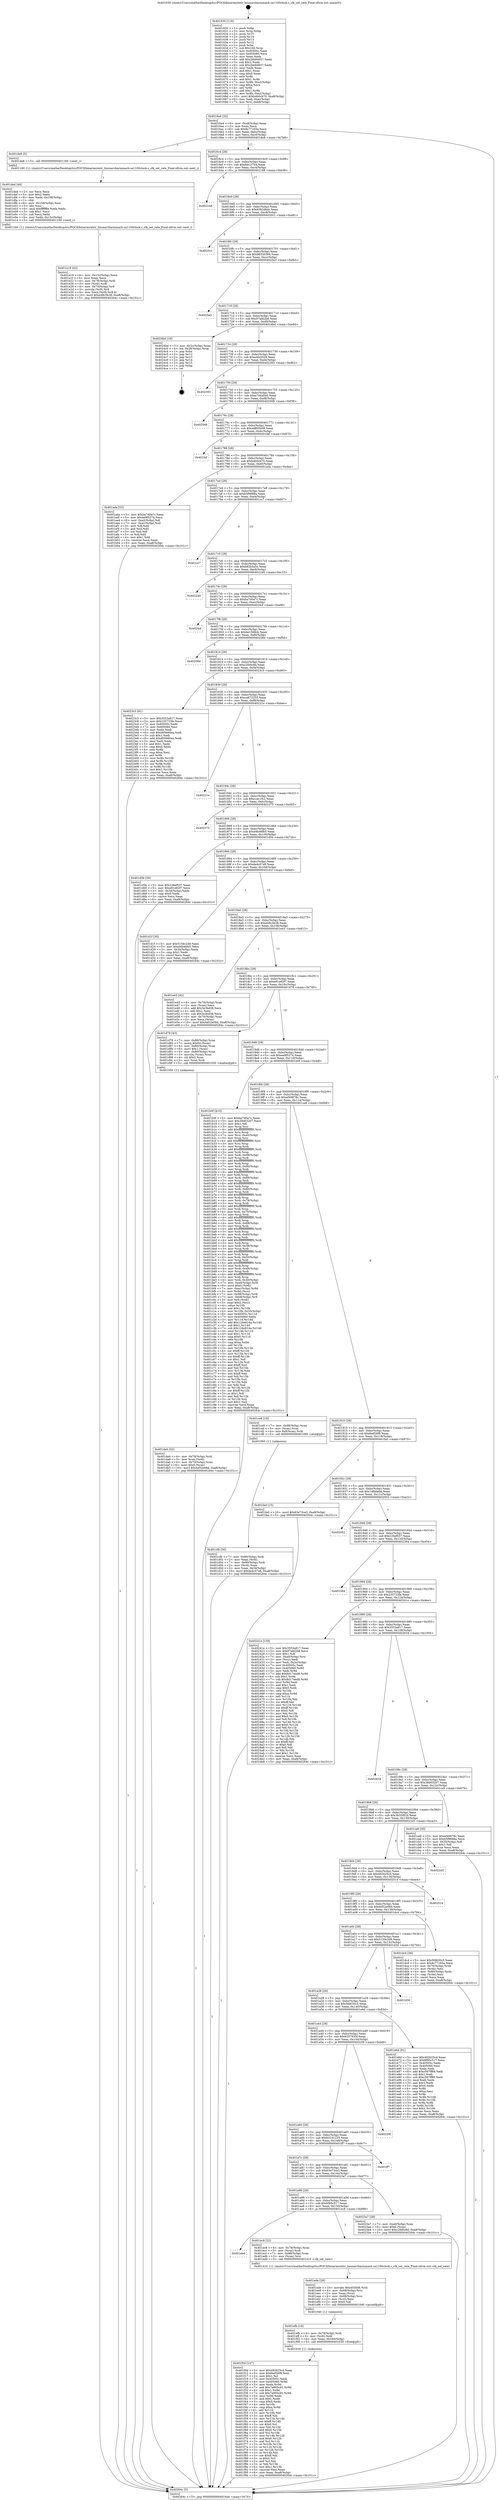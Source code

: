 digraph "0x401630" {
  label = "0x401630 (/mnt/c/Users/mathe/Desktop/tcc/POCII/binaries/extr_linuxarcharmmach-sa1100clock.c_clk_set_rate_Final-ollvm.out::main(0))"
  labelloc = "t"
  node[shape=record]

  Entry [label="",width=0.3,height=0.3,shape=circle,fillcolor=black,style=filled]
  "0x4016a4" [label="{
     0x4016a4 [32]\l
     | [instrs]\l
     &nbsp;&nbsp;0x4016a4 \<+6\>: mov -0xa8(%rbp),%eax\l
     &nbsp;&nbsp;0x4016aa \<+2\>: mov %eax,%ecx\l
     &nbsp;&nbsp;0x4016ac \<+6\>: sub $0x8c77165a,%ecx\l
     &nbsp;&nbsp;0x4016b2 \<+6\>: mov %eax,-0xbc(%rbp)\l
     &nbsp;&nbsp;0x4016b8 \<+6\>: mov %ecx,-0xc0(%rbp)\l
     &nbsp;&nbsp;0x4016be \<+6\>: je 0000000000401de8 \<main+0x7b8\>\l
  }"]
  "0x401de8" [label="{
     0x401de8 [5]\l
     | [instrs]\l
     &nbsp;&nbsp;0x401de8 \<+5\>: call 0000000000401160 \<next_i\>\l
     | [calls]\l
     &nbsp;&nbsp;0x401160 \{1\} (/mnt/c/Users/mathe/Desktop/tcc/POCII/binaries/extr_linuxarcharmmach-sa1100clock.c_clk_set_rate_Final-ollvm.out::next_i)\l
  }"]
  "0x4016c4" [label="{
     0x4016c4 [28]\l
     | [instrs]\l
     &nbsp;&nbsp;0x4016c4 \<+5\>: jmp 00000000004016c9 \<main+0x99\>\l
     &nbsp;&nbsp;0x4016c9 \<+6\>: mov -0xbc(%rbp),%eax\l
     &nbsp;&nbsp;0x4016cf \<+5\>: sub $0x8dc1f7b4,%eax\l
     &nbsp;&nbsp;0x4016d4 \<+6\>: mov %eax,-0xc4(%rbp)\l
     &nbsp;&nbsp;0x4016da \<+6\>: je 0000000000402168 \<main+0xb38\>\l
  }"]
  Exit [label="",width=0.3,height=0.3,shape=circle,fillcolor=black,style=filled,peripheries=2]
  "0x402168" [label="{
     0x402168\l
  }", style=dashed]
  "0x4016e0" [label="{
     0x4016e0 [28]\l
     | [instrs]\l
     &nbsp;&nbsp;0x4016e0 \<+5\>: jmp 00000000004016e5 \<main+0xb5\>\l
     &nbsp;&nbsp;0x4016e5 \<+6\>: mov -0xbc(%rbp),%eax\l
     &nbsp;&nbsp;0x4016eb \<+5\>: sub $0x9392dbdc,%eax\l
     &nbsp;&nbsp;0x4016f0 \<+6\>: mov %eax,-0xc8(%rbp)\l
     &nbsp;&nbsp;0x4016f6 \<+6\>: je 00000000004020c1 \<main+0xa91\>\l
  }"]
  "0x401f0d" [label="{
     0x401f0d [147]\l
     | [instrs]\l
     &nbsp;&nbsp;0x401f0d \<+5\>: mov $0x492625cd,%eax\l
     &nbsp;&nbsp;0x401f12 \<+5\>: mov $0xfeef26f9,%esi\l
     &nbsp;&nbsp;0x401f17 \<+2\>: mov $0x1,%cl\l
     &nbsp;&nbsp;0x401f19 \<+7\>: mov 0x40505c,%edx\l
     &nbsp;&nbsp;0x401f20 \<+8\>: mov 0x405060,%r8d\l
     &nbsp;&nbsp;0x401f28 \<+3\>: mov %edx,%r9d\l
     &nbsp;&nbsp;0x401f2b \<+7\>: add $0x7a905c91,%r9d\l
     &nbsp;&nbsp;0x401f32 \<+4\>: sub $0x1,%r9d\l
     &nbsp;&nbsp;0x401f36 \<+7\>: sub $0x7a905c91,%r9d\l
     &nbsp;&nbsp;0x401f3d \<+4\>: imul %r9d,%edx\l
     &nbsp;&nbsp;0x401f41 \<+3\>: and $0x1,%edx\l
     &nbsp;&nbsp;0x401f44 \<+3\>: cmp $0x0,%edx\l
     &nbsp;&nbsp;0x401f47 \<+4\>: sete %r10b\l
     &nbsp;&nbsp;0x401f4b \<+4\>: cmp $0xa,%r8d\l
     &nbsp;&nbsp;0x401f4f \<+4\>: setl %r11b\l
     &nbsp;&nbsp;0x401f53 \<+3\>: mov %r10b,%bl\l
     &nbsp;&nbsp;0x401f56 \<+3\>: xor $0xff,%bl\l
     &nbsp;&nbsp;0x401f59 \<+3\>: mov %r11b,%r14b\l
     &nbsp;&nbsp;0x401f5c \<+4\>: xor $0xff,%r14b\l
     &nbsp;&nbsp;0x401f60 \<+3\>: xor $0x0,%cl\l
     &nbsp;&nbsp;0x401f63 \<+3\>: mov %bl,%r15b\l
     &nbsp;&nbsp;0x401f66 \<+4\>: and $0x0,%r15b\l
     &nbsp;&nbsp;0x401f6a \<+3\>: and %cl,%r10b\l
     &nbsp;&nbsp;0x401f6d \<+3\>: mov %r14b,%r12b\l
     &nbsp;&nbsp;0x401f70 \<+4\>: and $0x0,%r12b\l
     &nbsp;&nbsp;0x401f74 \<+3\>: and %cl,%r11b\l
     &nbsp;&nbsp;0x401f77 \<+3\>: or %r10b,%r15b\l
     &nbsp;&nbsp;0x401f7a \<+3\>: or %r11b,%r12b\l
     &nbsp;&nbsp;0x401f7d \<+3\>: xor %r12b,%r15b\l
     &nbsp;&nbsp;0x401f80 \<+3\>: or %r14b,%bl\l
     &nbsp;&nbsp;0x401f83 \<+3\>: xor $0xff,%bl\l
     &nbsp;&nbsp;0x401f86 \<+3\>: or $0x0,%cl\l
     &nbsp;&nbsp;0x401f89 \<+2\>: and %cl,%bl\l
     &nbsp;&nbsp;0x401f8b \<+3\>: or %bl,%r15b\l
     &nbsp;&nbsp;0x401f8e \<+4\>: test $0x1,%r15b\l
     &nbsp;&nbsp;0x401f92 \<+3\>: cmovne %esi,%eax\l
     &nbsp;&nbsp;0x401f95 \<+6\>: mov %eax,-0xa8(%rbp)\l
     &nbsp;&nbsp;0x401f9b \<+5\>: jmp 000000000040264c \<main+0x101c\>\l
  }"]
  "0x4020c1" [label="{
     0x4020c1\l
  }", style=dashed]
  "0x4016fc" [label="{
     0x4016fc [28]\l
     | [instrs]\l
     &nbsp;&nbsp;0x4016fc \<+5\>: jmp 0000000000401701 \<main+0xd1\>\l
     &nbsp;&nbsp;0x401701 \<+6\>: mov -0xbc(%rbp),%eax\l
     &nbsp;&nbsp;0x401707 \<+5\>: sub $0x96330394,%eax\l
     &nbsp;&nbsp;0x40170c \<+6\>: mov %eax,-0xcc(%rbp)\l
     &nbsp;&nbsp;0x401712 \<+6\>: je 00000000004025e3 \<main+0xfb3\>\l
  }"]
  "0x401efb" [label="{
     0x401efb [18]\l
     | [instrs]\l
     &nbsp;&nbsp;0x401efb \<+4\>: mov -0x78(%rbp),%rdi\l
     &nbsp;&nbsp;0x401eff \<+3\>: mov (%rdi),%rdi\l
     &nbsp;&nbsp;0x401f02 \<+6\>: mov %eax,-0x160(%rbp)\l
     &nbsp;&nbsp;0x401f08 \<+5\>: call 0000000000401030 \<free@plt\>\l
     | [calls]\l
     &nbsp;&nbsp;0x401030 \{1\} (unknown)\l
  }"]
  "0x4025e3" [label="{
     0x4025e3\l
  }", style=dashed]
  "0x401718" [label="{
     0x401718 [28]\l
     | [instrs]\l
     &nbsp;&nbsp;0x401718 \<+5\>: jmp 000000000040171d \<main+0xed\>\l
     &nbsp;&nbsp;0x40171d \<+6\>: mov -0xbc(%rbp),%eax\l
     &nbsp;&nbsp;0x401723 \<+5\>: sub $0x97afd2b8,%eax\l
     &nbsp;&nbsp;0x401728 \<+6\>: mov %eax,-0xd0(%rbp)\l
     &nbsp;&nbsp;0x40172e \<+6\>: je 00000000004024bd \<main+0xe8d\>\l
  }"]
  "0x401ede" [label="{
     0x401ede [29]\l
     | [instrs]\l
     &nbsp;&nbsp;0x401ede \<+10\>: movabs $0x4030d6,%rdi\l
     &nbsp;&nbsp;0x401ee8 \<+4\>: mov -0x68(%rbp),%rsi\l
     &nbsp;&nbsp;0x401eec \<+2\>: mov %eax,(%rsi)\l
     &nbsp;&nbsp;0x401eee \<+4\>: mov -0x68(%rbp),%rsi\l
     &nbsp;&nbsp;0x401ef2 \<+2\>: mov (%rsi),%esi\l
     &nbsp;&nbsp;0x401ef4 \<+2\>: mov $0x0,%al\l
     &nbsp;&nbsp;0x401ef6 \<+5\>: call 0000000000401040 \<printf@plt\>\l
     | [calls]\l
     &nbsp;&nbsp;0x401040 \{1\} (unknown)\l
  }"]
  "0x4024bd" [label="{
     0x4024bd [18]\l
     | [instrs]\l
     &nbsp;&nbsp;0x4024bd \<+3\>: mov -0x2c(%rbp),%eax\l
     &nbsp;&nbsp;0x4024c0 \<+4\>: lea -0x28(%rbp),%rsp\l
     &nbsp;&nbsp;0x4024c4 \<+1\>: pop %rbx\l
     &nbsp;&nbsp;0x4024c5 \<+2\>: pop %r12\l
     &nbsp;&nbsp;0x4024c7 \<+2\>: pop %r13\l
     &nbsp;&nbsp;0x4024c9 \<+2\>: pop %r14\l
     &nbsp;&nbsp;0x4024cb \<+2\>: pop %r15\l
     &nbsp;&nbsp;0x4024cd \<+1\>: pop %rbp\l
     &nbsp;&nbsp;0x4024ce \<+1\>: ret\l
  }"]
  "0x401734" [label="{
     0x401734 [28]\l
     | [instrs]\l
     &nbsp;&nbsp;0x401734 \<+5\>: jmp 0000000000401739 \<main+0x109\>\l
     &nbsp;&nbsp;0x401739 \<+6\>: mov -0xbc(%rbp),%eax\l
     &nbsp;&nbsp;0x40173f \<+5\>: sub $0xa4fa2029,%eax\l
     &nbsp;&nbsp;0x401744 \<+6\>: mov %eax,-0xd4(%rbp)\l
     &nbsp;&nbsp;0x40174a \<+6\>: je 0000000000402393 \<main+0xd63\>\l
  }"]
  "0x401ab4" [label="{
     0x401ab4\l
  }", style=dashed]
  "0x402393" [label="{
     0x402393\l
  }", style=dashed]
  "0x401750" [label="{
     0x401750 [28]\l
     | [instrs]\l
     &nbsp;&nbsp;0x401750 \<+5\>: jmp 0000000000401755 \<main+0x125\>\l
     &nbsp;&nbsp;0x401755 \<+6\>: mov -0xbc(%rbp),%eax\l
     &nbsp;&nbsp;0x40175b \<+5\>: sub $0xa7d4a540,%eax\l
     &nbsp;&nbsp;0x401760 \<+6\>: mov %eax,-0xd8(%rbp)\l
     &nbsp;&nbsp;0x401766 \<+6\>: je 0000000000402568 \<main+0xf38\>\l
  }"]
  "0x401ec8" [label="{
     0x401ec8 [22]\l
     | [instrs]\l
     &nbsp;&nbsp;0x401ec8 \<+4\>: mov -0x78(%rbp),%rax\l
     &nbsp;&nbsp;0x401ecc \<+3\>: mov (%rax),%rdi\l
     &nbsp;&nbsp;0x401ecf \<+7\>: mov -0x88(%rbp),%rax\l
     &nbsp;&nbsp;0x401ed6 \<+3\>: mov (%rax),%rsi\l
     &nbsp;&nbsp;0x401ed9 \<+5\>: call 0000000000401410 \<clk_set_rate\>\l
     | [calls]\l
     &nbsp;&nbsp;0x401410 \{1\} (/mnt/c/Users/mathe/Desktop/tcc/POCII/binaries/extr_linuxarcharmmach-sa1100clock.c_clk_set_rate_Final-ollvm.out::clk_set_rate)\l
  }"]
  "0x402568" [label="{
     0x402568\l
  }", style=dashed]
  "0x40176c" [label="{
     0x40176c [28]\l
     | [instrs]\l
     &nbsp;&nbsp;0x40176c \<+5\>: jmp 0000000000401771 \<main+0x141\>\l
     &nbsp;&nbsp;0x401771 \<+6\>: mov -0xbc(%rbp),%eax\l
     &nbsp;&nbsp;0x401777 \<+5\>: sub $0xad805b08,%eax\l
     &nbsp;&nbsp;0x40177c \<+6\>: mov %eax,-0xdc(%rbp)\l
     &nbsp;&nbsp;0x401782 \<+6\>: je 0000000000401faf \<main+0x97f\>\l
  }"]
  "0x401a98" [label="{
     0x401a98 [28]\l
     | [instrs]\l
     &nbsp;&nbsp;0x401a98 \<+5\>: jmp 0000000000401a9d \<main+0x46d\>\l
     &nbsp;&nbsp;0x401a9d \<+6\>: mov -0xbc(%rbp),%eax\l
     &nbsp;&nbsp;0x401aa3 \<+5\>: sub $0x6f95c517,%eax\l
     &nbsp;&nbsp;0x401aa8 \<+6\>: mov %eax,-0x150(%rbp)\l
     &nbsp;&nbsp;0x401aae \<+6\>: je 0000000000401ec8 \<main+0x898\>\l
  }"]
  "0x401faf" [label="{
     0x401faf\l
  }", style=dashed]
  "0x401788" [label="{
     0x401788 [28]\l
     | [instrs]\l
     &nbsp;&nbsp;0x401788 \<+5\>: jmp 000000000040178d \<main+0x15d\>\l
     &nbsp;&nbsp;0x40178d \<+6\>: mov -0xbc(%rbp),%eax\l
     &nbsp;&nbsp;0x401793 \<+5\>: sub $0xb4b0cb70,%eax\l
     &nbsp;&nbsp;0x401798 \<+6\>: mov %eax,-0xe0(%rbp)\l
     &nbsp;&nbsp;0x40179e \<+6\>: je 0000000000401ada \<main+0x4aa\>\l
  }"]
  "0x4023a7" [label="{
     0x4023a7 [28]\l
     | [instrs]\l
     &nbsp;&nbsp;0x4023a7 \<+7\>: mov -0xa0(%rbp),%rax\l
     &nbsp;&nbsp;0x4023ae \<+6\>: movl $0x0,(%rax)\l
     &nbsp;&nbsp;0x4023b4 \<+10\>: movl $0xc2fd0c8d,-0xa8(%rbp)\l
     &nbsp;&nbsp;0x4023be \<+5\>: jmp 000000000040264c \<main+0x101c\>\l
  }"]
  "0x401ada" [label="{
     0x401ada [53]\l
     | [instrs]\l
     &nbsp;&nbsp;0x401ada \<+5\>: mov $0xba7d0a7c,%eax\l
     &nbsp;&nbsp;0x401adf \<+5\>: mov $0xee9f5274,%ecx\l
     &nbsp;&nbsp;0x401ae4 \<+6\>: mov -0xa2(%rbp),%dl\l
     &nbsp;&nbsp;0x401aea \<+7\>: mov -0xa1(%rbp),%sil\l
     &nbsp;&nbsp;0x401af1 \<+3\>: mov %dl,%dil\l
     &nbsp;&nbsp;0x401af4 \<+3\>: and %sil,%dil\l
     &nbsp;&nbsp;0x401af7 \<+3\>: xor %sil,%dl\l
     &nbsp;&nbsp;0x401afa \<+3\>: or %dl,%dil\l
     &nbsp;&nbsp;0x401afd \<+4\>: test $0x1,%dil\l
     &nbsp;&nbsp;0x401b01 \<+3\>: cmovne %ecx,%eax\l
     &nbsp;&nbsp;0x401b04 \<+6\>: mov %eax,-0xa8(%rbp)\l
     &nbsp;&nbsp;0x401b0a \<+5\>: jmp 000000000040264c \<main+0x101c\>\l
  }"]
  "0x4017a4" [label="{
     0x4017a4 [28]\l
     | [instrs]\l
     &nbsp;&nbsp;0x4017a4 \<+5\>: jmp 00000000004017a9 \<main+0x179\>\l
     &nbsp;&nbsp;0x4017a9 \<+6\>: mov -0xbc(%rbp),%eax\l
     &nbsp;&nbsp;0x4017af \<+5\>: sub $0xb5f9888a,%eax\l
     &nbsp;&nbsp;0x4017b4 \<+6\>: mov %eax,-0xe4(%rbp)\l
     &nbsp;&nbsp;0x4017ba \<+6\>: je 0000000000401cc7 \<main+0x697\>\l
  }"]
  "0x40264c" [label="{
     0x40264c [5]\l
     | [instrs]\l
     &nbsp;&nbsp;0x40264c \<+5\>: jmp 00000000004016a4 \<main+0x74\>\l
  }"]
  "0x401630" [label="{
     0x401630 [116]\l
     | [instrs]\l
     &nbsp;&nbsp;0x401630 \<+1\>: push %rbp\l
     &nbsp;&nbsp;0x401631 \<+3\>: mov %rsp,%rbp\l
     &nbsp;&nbsp;0x401634 \<+2\>: push %r15\l
     &nbsp;&nbsp;0x401636 \<+2\>: push %r14\l
     &nbsp;&nbsp;0x401638 \<+2\>: push %r13\l
     &nbsp;&nbsp;0x40163a \<+2\>: push %r12\l
     &nbsp;&nbsp;0x40163c \<+1\>: push %rbx\l
     &nbsp;&nbsp;0x40163d \<+7\>: sub $0x168,%rsp\l
     &nbsp;&nbsp;0x401644 \<+7\>: mov 0x40505c,%eax\l
     &nbsp;&nbsp;0x40164b \<+7\>: mov 0x405060,%ecx\l
     &nbsp;&nbsp;0x401652 \<+2\>: mov %eax,%edx\l
     &nbsp;&nbsp;0x401654 \<+6\>: add $0x2bb84657,%edx\l
     &nbsp;&nbsp;0x40165a \<+3\>: sub $0x1,%edx\l
     &nbsp;&nbsp;0x40165d \<+6\>: sub $0x2bb84657,%edx\l
     &nbsp;&nbsp;0x401663 \<+3\>: imul %edx,%eax\l
     &nbsp;&nbsp;0x401666 \<+3\>: and $0x1,%eax\l
     &nbsp;&nbsp;0x401669 \<+3\>: cmp $0x0,%eax\l
     &nbsp;&nbsp;0x40166c \<+4\>: sete %r8b\l
     &nbsp;&nbsp;0x401670 \<+4\>: and $0x1,%r8b\l
     &nbsp;&nbsp;0x401674 \<+7\>: mov %r8b,-0xa2(%rbp)\l
     &nbsp;&nbsp;0x40167b \<+3\>: cmp $0xa,%ecx\l
     &nbsp;&nbsp;0x40167e \<+4\>: setl %r8b\l
     &nbsp;&nbsp;0x401682 \<+4\>: and $0x1,%r8b\l
     &nbsp;&nbsp;0x401686 \<+7\>: mov %r8b,-0xa1(%rbp)\l
     &nbsp;&nbsp;0x40168d \<+10\>: movl $0xb4b0cb70,-0xa8(%rbp)\l
     &nbsp;&nbsp;0x401697 \<+6\>: mov %edi,-0xac(%rbp)\l
     &nbsp;&nbsp;0x40169d \<+7\>: mov %rsi,-0xb8(%rbp)\l
  }"]
  "0x401a7c" [label="{
     0x401a7c [28]\l
     | [instrs]\l
     &nbsp;&nbsp;0x401a7c \<+5\>: jmp 0000000000401a81 \<main+0x451\>\l
     &nbsp;&nbsp;0x401a81 \<+6\>: mov -0xbc(%rbp),%eax\l
     &nbsp;&nbsp;0x401a87 \<+5\>: sub $0x63e73ce3,%eax\l
     &nbsp;&nbsp;0x401a8c \<+6\>: mov %eax,-0x14c(%rbp)\l
     &nbsp;&nbsp;0x401a92 \<+6\>: je 00000000004023a7 \<main+0xd77\>\l
  }"]
  "0x401cc7" [label="{
     0x401cc7\l
  }", style=dashed]
  "0x4017c0" [label="{
     0x4017c0 [28]\l
     | [instrs]\l
     &nbsp;&nbsp;0x4017c0 \<+5\>: jmp 00000000004017c5 \<main+0x195\>\l
     &nbsp;&nbsp;0x4017c5 \<+6\>: mov -0xbc(%rbp),%eax\l
     &nbsp;&nbsp;0x4017cb \<+5\>: sub $0xb82b5a5e,%eax\l
     &nbsp;&nbsp;0x4017d0 \<+6\>: mov %eax,-0xe8(%rbp)\l
     &nbsp;&nbsp;0x4017d6 \<+6\>: je 0000000000402240 \<main+0xc10\>\l
  }"]
  "0x401ff7" [label="{
     0x401ff7\l
  }", style=dashed]
  "0x402240" [label="{
     0x402240\l
  }", style=dashed]
  "0x4017dc" [label="{
     0x4017dc [28]\l
     | [instrs]\l
     &nbsp;&nbsp;0x4017dc \<+5\>: jmp 00000000004017e1 \<main+0x1b1\>\l
     &nbsp;&nbsp;0x4017e1 \<+6\>: mov -0xbc(%rbp),%eax\l
     &nbsp;&nbsp;0x4017e7 \<+5\>: sub $0xba7d0a7c,%eax\l
     &nbsp;&nbsp;0x4017ec \<+6\>: mov %eax,-0xec(%rbp)\l
     &nbsp;&nbsp;0x4017f2 \<+6\>: je 00000000004024cf \<main+0xe9f\>\l
  }"]
  "0x401a60" [label="{
     0x401a60 [28]\l
     | [instrs]\l
     &nbsp;&nbsp;0x401a60 \<+5\>: jmp 0000000000401a65 \<main+0x435\>\l
     &nbsp;&nbsp;0x401a65 \<+6\>: mov -0xbc(%rbp),%eax\l
     &nbsp;&nbsp;0x401a6b \<+5\>: sub $0x631d1233,%eax\l
     &nbsp;&nbsp;0x401a70 \<+6\>: mov %eax,-0x148(%rbp)\l
     &nbsp;&nbsp;0x401a76 \<+6\>: je 0000000000401ff7 \<main+0x9c7\>\l
  }"]
  "0x4024cf" [label="{
     0x4024cf\l
  }", style=dashed]
  "0x4017f8" [label="{
     0x4017f8 [28]\l
     | [instrs]\l
     &nbsp;&nbsp;0x4017f8 \<+5\>: jmp 00000000004017fd \<main+0x1cd\>\l
     &nbsp;&nbsp;0x4017fd \<+6\>: mov -0xbc(%rbp),%eax\l
     &nbsp;&nbsp;0x401803 \<+5\>: sub $0xbe1569cb,%eax\l
     &nbsp;&nbsp;0x401808 \<+6\>: mov %eax,-0xf0(%rbp)\l
     &nbsp;&nbsp;0x40180e \<+6\>: je 000000000040258d \<main+0xf5d\>\l
  }"]
  "0x40220f" [label="{
     0x40220f\l
  }", style=dashed]
  "0x40258d" [label="{
     0x40258d\l
  }", style=dashed]
  "0x401814" [label="{
     0x401814 [28]\l
     | [instrs]\l
     &nbsp;&nbsp;0x401814 \<+5\>: jmp 0000000000401819 \<main+0x1e9\>\l
     &nbsp;&nbsp;0x401819 \<+6\>: mov -0xbc(%rbp),%eax\l
     &nbsp;&nbsp;0x40181f \<+5\>: sub $0xc2fd0c8d,%eax\l
     &nbsp;&nbsp;0x401824 \<+6\>: mov %eax,-0xf4(%rbp)\l
     &nbsp;&nbsp;0x40182a \<+6\>: je 00000000004023c3 \<main+0xd93\>\l
  }"]
  "0x401a44" [label="{
     0x401a44 [28]\l
     | [instrs]\l
     &nbsp;&nbsp;0x401a44 \<+5\>: jmp 0000000000401a49 \<main+0x419\>\l
     &nbsp;&nbsp;0x401a49 \<+6\>: mov -0xbc(%rbp),%eax\l
     &nbsp;&nbsp;0x401a4f \<+5\>: sub $0x6257935f,%eax\l
     &nbsp;&nbsp;0x401a54 \<+6\>: mov %eax,-0x144(%rbp)\l
     &nbsp;&nbsp;0x401a5a \<+6\>: je 000000000040220f \<main+0xbdf\>\l
  }"]
  "0x4023c3" [label="{
     0x4023c3 [91]\l
     | [instrs]\l
     &nbsp;&nbsp;0x4023c3 \<+5\>: mov $0x3553a817,%eax\l
     &nbsp;&nbsp;0x4023c8 \<+5\>: mov $0x235733fe,%ecx\l
     &nbsp;&nbsp;0x4023cd \<+7\>: mov 0x40505c,%edx\l
     &nbsp;&nbsp;0x4023d4 \<+7\>: mov 0x405060,%esi\l
     &nbsp;&nbsp;0x4023db \<+2\>: mov %edx,%edi\l
     &nbsp;&nbsp;0x4023dd \<+6\>: sub $0xd05660ea,%edi\l
     &nbsp;&nbsp;0x4023e3 \<+3\>: sub $0x1,%edi\l
     &nbsp;&nbsp;0x4023e6 \<+6\>: add $0xd05660ea,%edi\l
     &nbsp;&nbsp;0x4023ec \<+3\>: imul %edi,%edx\l
     &nbsp;&nbsp;0x4023ef \<+3\>: and $0x1,%edx\l
     &nbsp;&nbsp;0x4023f2 \<+3\>: cmp $0x0,%edx\l
     &nbsp;&nbsp;0x4023f5 \<+4\>: sete %r8b\l
     &nbsp;&nbsp;0x4023f9 \<+3\>: cmp $0xa,%esi\l
     &nbsp;&nbsp;0x4023fc \<+4\>: setl %r9b\l
     &nbsp;&nbsp;0x402400 \<+3\>: mov %r8b,%r10b\l
     &nbsp;&nbsp;0x402403 \<+3\>: and %r9b,%r10b\l
     &nbsp;&nbsp;0x402406 \<+3\>: xor %r9b,%r8b\l
     &nbsp;&nbsp;0x402409 \<+3\>: or %r8b,%r10b\l
     &nbsp;&nbsp;0x40240c \<+4\>: test $0x1,%r10b\l
     &nbsp;&nbsp;0x402410 \<+3\>: cmovne %ecx,%eax\l
     &nbsp;&nbsp;0x402413 \<+6\>: mov %eax,-0xa8(%rbp)\l
     &nbsp;&nbsp;0x402419 \<+5\>: jmp 000000000040264c \<main+0x101c\>\l
  }"]
  "0x401830" [label="{
     0x401830 [28]\l
     | [instrs]\l
     &nbsp;&nbsp;0x401830 \<+5\>: jmp 0000000000401835 \<main+0x205\>\l
     &nbsp;&nbsp;0x401835 \<+6\>: mov -0xbc(%rbp),%eax\l
     &nbsp;&nbsp;0x40183b \<+5\>: sub $0xca672255,%eax\l
     &nbsp;&nbsp;0x401840 \<+6\>: mov %eax,-0xf8(%rbp)\l
     &nbsp;&nbsp;0x401846 \<+6\>: je 000000000040221e \<main+0xbee\>\l
  }"]
  "0x401e6d" [label="{
     0x401e6d [91]\l
     | [instrs]\l
     &nbsp;&nbsp;0x401e6d \<+5\>: mov $0x492625cd,%eax\l
     &nbsp;&nbsp;0x401e72 \<+5\>: mov $0x6f95c517,%ecx\l
     &nbsp;&nbsp;0x401e77 \<+7\>: mov 0x40505c,%edx\l
     &nbsp;&nbsp;0x401e7e \<+7\>: mov 0x405060,%esi\l
     &nbsp;&nbsp;0x401e85 \<+2\>: mov %edx,%edi\l
     &nbsp;&nbsp;0x401e87 \<+6\>: add $0xc567ff89,%edi\l
     &nbsp;&nbsp;0x401e8d \<+3\>: sub $0x1,%edi\l
     &nbsp;&nbsp;0x401e90 \<+6\>: sub $0xc567ff89,%edi\l
     &nbsp;&nbsp;0x401e96 \<+3\>: imul %edi,%edx\l
     &nbsp;&nbsp;0x401e99 \<+3\>: and $0x1,%edx\l
     &nbsp;&nbsp;0x401e9c \<+3\>: cmp $0x0,%edx\l
     &nbsp;&nbsp;0x401e9f \<+4\>: sete %r8b\l
     &nbsp;&nbsp;0x401ea3 \<+3\>: cmp $0xa,%esi\l
     &nbsp;&nbsp;0x401ea6 \<+4\>: setl %r9b\l
     &nbsp;&nbsp;0x401eaa \<+3\>: mov %r8b,%r10b\l
     &nbsp;&nbsp;0x401ead \<+3\>: and %r9b,%r10b\l
     &nbsp;&nbsp;0x401eb0 \<+3\>: xor %r9b,%r8b\l
     &nbsp;&nbsp;0x401eb3 \<+3\>: or %r8b,%r10b\l
     &nbsp;&nbsp;0x401eb6 \<+4\>: test $0x1,%r10b\l
     &nbsp;&nbsp;0x401eba \<+3\>: cmovne %ecx,%eax\l
     &nbsp;&nbsp;0x401ebd \<+6\>: mov %eax,-0xa8(%rbp)\l
     &nbsp;&nbsp;0x401ec3 \<+5\>: jmp 000000000040264c \<main+0x101c\>\l
  }"]
  "0x40221e" [label="{
     0x40221e\l
  }", style=dashed]
  "0x40184c" [label="{
     0x40184c [28]\l
     | [instrs]\l
     &nbsp;&nbsp;0x40184c \<+5\>: jmp 0000000000401851 \<main+0x221\>\l
     &nbsp;&nbsp;0x401851 \<+6\>: mov -0xbc(%rbp),%eax\l
     &nbsp;&nbsp;0x401857 \<+5\>: sub $0xccec1fc2,%eax\l
     &nbsp;&nbsp;0x40185c \<+6\>: mov %eax,-0xfc(%rbp)\l
     &nbsp;&nbsp;0x401862 \<+6\>: je 0000000000402375 \<main+0xd45\>\l
  }"]
  "0x401a28" [label="{
     0x401a28 [28]\l
     | [instrs]\l
     &nbsp;&nbsp;0x401a28 \<+5\>: jmp 0000000000401a2d \<main+0x3fd\>\l
     &nbsp;&nbsp;0x401a2d \<+6\>: mov -0xbc(%rbp),%eax\l
     &nbsp;&nbsp;0x401a33 \<+5\>: sub $0x5fd630c5,%eax\l
     &nbsp;&nbsp;0x401a38 \<+6\>: mov %eax,-0x140(%rbp)\l
     &nbsp;&nbsp;0x401a3e \<+6\>: je 0000000000401e6d \<main+0x83d\>\l
  }"]
  "0x402375" [label="{
     0x402375\l
  }", style=dashed]
  "0x401868" [label="{
     0x401868 [28]\l
     | [instrs]\l
     &nbsp;&nbsp;0x401868 \<+5\>: jmp 000000000040186d \<main+0x23d\>\l
     &nbsp;&nbsp;0x40186d \<+6\>: mov -0xbc(%rbp),%eax\l
     &nbsp;&nbsp;0x401873 \<+5\>: sub $0xd4b46fe5,%eax\l
     &nbsp;&nbsp;0x401878 \<+6\>: mov %eax,-0x100(%rbp)\l
     &nbsp;&nbsp;0x40187e \<+6\>: je 0000000000401d5b \<main+0x72b\>\l
  }"]
  "0x401d3d" [label="{
     0x401d3d\l
  }", style=dashed]
  "0x401d5b" [label="{
     0x401d5b [30]\l
     | [instrs]\l
     &nbsp;&nbsp;0x401d5b \<+5\>: mov $0x226ef537,%eax\l
     &nbsp;&nbsp;0x401d60 \<+5\>: mov $0xe91e62f7,%ecx\l
     &nbsp;&nbsp;0x401d65 \<+3\>: mov -0x34(%rbp),%edx\l
     &nbsp;&nbsp;0x401d68 \<+3\>: cmp $0x0,%edx\l
     &nbsp;&nbsp;0x401d6b \<+3\>: cmove %ecx,%eax\l
     &nbsp;&nbsp;0x401d6e \<+6\>: mov %eax,-0xa8(%rbp)\l
     &nbsp;&nbsp;0x401d74 \<+5\>: jmp 000000000040264c \<main+0x101c\>\l
  }"]
  "0x401884" [label="{
     0x401884 [28]\l
     | [instrs]\l
     &nbsp;&nbsp;0x401884 \<+5\>: jmp 0000000000401889 \<main+0x259\>\l
     &nbsp;&nbsp;0x401889 \<+6\>: mov -0xbc(%rbp),%eax\l
     &nbsp;&nbsp;0x40188f \<+5\>: sub $0xda4c07e6,%eax\l
     &nbsp;&nbsp;0x401894 \<+6\>: mov %eax,-0x104(%rbp)\l
     &nbsp;&nbsp;0x40189a \<+6\>: je 0000000000401d1f \<main+0x6ef\>\l
  }"]
  "0x401e19" [label="{
     0x401e19 [42]\l
     | [instrs]\l
     &nbsp;&nbsp;0x401e19 \<+6\>: mov -0x15c(%rbp),%ecx\l
     &nbsp;&nbsp;0x401e1f \<+3\>: imul %eax,%ecx\l
     &nbsp;&nbsp;0x401e22 \<+4\>: mov -0x78(%rbp),%rdi\l
     &nbsp;&nbsp;0x401e26 \<+3\>: mov (%rdi),%rdi\l
     &nbsp;&nbsp;0x401e29 \<+4\>: mov -0x70(%rbp),%r8\l
     &nbsp;&nbsp;0x401e2d \<+3\>: movslq (%r8),%r8\l
     &nbsp;&nbsp;0x401e30 \<+4\>: mov %ecx,(%rdi,%r8,4)\l
     &nbsp;&nbsp;0x401e34 \<+10\>: movl $0xe48c5b38,-0xa8(%rbp)\l
     &nbsp;&nbsp;0x401e3e \<+5\>: jmp 000000000040264c \<main+0x101c\>\l
  }"]
  "0x401d1f" [label="{
     0x401d1f [30]\l
     | [instrs]\l
     &nbsp;&nbsp;0x401d1f \<+5\>: mov $0x5159c2d9,%eax\l
     &nbsp;&nbsp;0x401d24 \<+5\>: mov $0xd4b46fe5,%ecx\l
     &nbsp;&nbsp;0x401d29 \<+3\>: mov -0x34(%rbp),%edx\l
     &nbsp;&nbsp;0x401d2c \<+3\>: cmp $0x1,%edx\l
     &nbsp;&nbsp;0x401d2f \<+3\>: cmovl %ecx,%eax\l
     &nbsp;&nbsp;0x401d32 \<+6\>: mov %eax,-0xa8(%rbp)\l
     &nbsp;&nbsp;0x401d38 \<+5\>: jmp 000000000040264c \<main+0x101c\>\l
  }"]
  "0x4018a0" [label="{
     0x4018a0 [28]\l
     | [instrs]\l
     &nbsp;&nbsp;0x4018a0 \<+5\>: jmp 00000000004018a5 \<main+0x275\>\l
     &nbsp;&nbsp;0x4018a5 \<+6\>: mov -0xbc(%rbp),%eax\l
     &nbsp;&nbsp;0x4018ab \<+5\>: sub $0xe48c5b38,%eax\l
     &nbsp;&nbsp;0x4018b0 \<+6\>: mov %eax,-0x108(%rbp)\l
     &nbsp;&nbsp;0x4018b6 \<+6\>: je 0000000000401e43 \<main+0x813\>\l
  }"]
  "0x401ded" [label="{
     0x401ded [44]\l
     | [instrs]\l
     &nbsp;&nbsp;0x401ded \<+2\>: xor %ecx,%ecx\l
     &nbsp;&nbsp;0x401def \<+5\>: mov $0x2,%edx\l
     &nbsp;&nbsp;0x401df4 \<+6\>: mov %edx,-0x158(%rbp)\l
     &nbsp;&nbsp;0x401dfa \<+1\>: cltd\l
     &nbsp;&nbsp;0x401dfb \<+6\>: mov -0x158(%rbp),%esi\l
     &nbsp;&nbsp;0x401e01 \<+2\>: idiv %esi\l
     &nbsp;&nbsp;0x401e03 \<+6\>: imul $0xfffffffe,%edx,%edx\l
     &nbsp;&nbsp;0x401e09 \<+3\>: sub $0x1,%ecx\l
     &nbsp;&nbsp;0x401e0c \<+2\>: sub %ecx,%edx\l
     &nbsp;&nbsp;0x401e0e \<+6\>: mov %edx,-0x15c(%rbp)\l
     &nbsp;&nbsp;0x401e14 \<+5\>: call 0000000000401160 \<next_i\>\l
     | [calls]\l
     &nbsp;&nbsp;0x401160 \{1\} (/mnt/c/Users/mathe/Desktop/tcc/POCII/binaries/extr_linuxarcharmmach-sa1100clock.c_clk_set_rate_Final-ollvm.out::next_i)\l
  }"]
  "0x401e43" [label="{
     0x401e43 [42]\l
     | [instrs]\l
     &nbsp;&nbsp;0x401e43 \<+4\>: mov -0x70(%rbp),%rax\l
     &nbsp;&nbsp;0x401e47 \<+2\>: mov (%rax),%ecx\l
     &nbsp;&nbsp;0x401e49 \<+6\>: add $0x3e3bd38,%ecx\l
     &nbsp;&nbsp;0x401e4f \<+3\>: add $0x1,%ecx\l
     &nbsp;&nbsp;0x401e52 \<+6\>: sub $0x3e3bd38,%ecx\l
     &nbsp;&nbsp;0x401e58 \<+4\>: mov -0x70(%rbp),%rax\l
     &nbsp;&nbsp;0x401e5c \<+2\>: mov %ecx,(%rax)\l
     &nbsp;&nbsp;0x401e5e \<+10\>: movl $0x4d52e08d,-0xa8(%rbp)\l
     &nbsp;&nbsp;0x401e68 \<+5\>: jmp 000000000040264c \<main+0x101c\>\l
  }"]
  "0x4018bc" [label="{
     0x4018bc [28]\l
     | [instrs]\l
     &nbsp;&nbsp;0x4018bc \<+5\>: jmp 00000000004018c1 \<main+0x291\>\l
     &nbsp;&nbsp;0x4018c1 \<+6\>: mov -0xbc(%rbp),%eax\l
     &nbsp;&nbsp;0x4018c7 \<+5\>: sub $0xe91e62f7,%eax\l
     &nbsp;&nbsp;0x4018cc \<+6\>: mov %eax,-0x10c(%rbp)\l
     &nbsp;&nbsp;0x4018d2 \<+6\>: je 0000000000401d79 \<main+0x749\>\l
  }"]
  "0x401a0c" [label="{
     0x401a0c [28]\l
     | [instrs]\l
     &nbsp;&nbsp;0x401a0c \<+5\>: jmp 0000000000401a11 \<main+0x3e1\>\l
     &nbsp;&nbsp;0x401a11 \<+6\>: mov -0xbc(%rbp),%eax\l
     &nbsp;&nbsp;0x401a17 \<+5\>: sub $0x5159c2d9,%eax\l
     &nbsp;&nbsp;0x401a1c \<+6\>: mov %eax,-0x13c(%rbp)\l
     &nbsp;&nbsp;0x401a22 \<+6\>: je 0000000000401d3d \<main+0x70d\>\l
  }"]
  "0x401d79" [label="{
     0x401d79 [43]\l
     | [instrs]\l
     &nbsp;&nbsp;0x401d79 \<+7\>: mov -0x88(%rbp),%rax\l
     &nbsp;&nbsp;0x401d80 \<+7\>: movq $0x64,(%rax)\l
     &nbsp;&nbsp;0x401d87 \<+4\>: mov -0x80(%rbp),%rax\l
     &nbsp;&nbsp;0x401d8b \<+6\>: movl $0x1,(%rax)\l
     &nbsp;&nbsp;0x401d91 \<+4\>: mov -0x80(%rbp),%rax\l
     &nbsp;&nbsp;0x401d95 \<+3\>: movslq (%rax),%rax\l
     &nbsp;&nbsp;0x401d98 \<+4\>: shl $0x2,%rax\l
     &nbsp;&nbsp;0x401d9c \<+3\>: mov %rax,%rdi\l
     &nbsp;&nbsp;0x401d9f \<+5\>: call 0000000000401050 \<malloc@plt\>\l
     | [calls]\l
     &nbsp;&nbsp;0x401050 \{1\} (unknown)\l
  }"]
  "0x4018d8" [label="{
     0x4018d8 [28]\l
     | [instrs]\l
     &nbsp;&nbsp;0x4018d8 \<+5\>: jmp 00000000004018dd \<main+0x2ad\>\l
     &nbsp;&nbsp;0x4018dd \<+6\>: mov -0xbc(%rbp),%eax\l
     &nbsp;&nbsp;0x4018e3 \<+5\>: sub $0xee9f5274,%eax\l
     &nbsp;&nbsp;0x4018e8 \<+6\>: mov %eax,-0x110(%rbp)\l
     &nbsp;&nbsp;0x4018ee \<+6\>: je 0000000000401b0f \<main+0x4df\>\l
  }"]
  "0x401dc4" [label="{
     0x401dc4 [36]\l
     | [instrs]\l
     &nbsp;&nbsp;0x401dc4 \<+5\>: mov $0x5fd630c5,%eax\l
     &nbsp;&nbsp;0x401dc9 \<+5\>: mov $0x8c77165a,%ecx\l
     &nbsp;&nbsp;0x401dce \<+4\>: mov -0x70(%rbp),%rdx\l
     &nbsp;&nbsp;0x401dd2 \<+2\>: mov (%rdx),%esi\l
     &nbsp;&nbsp;0x401dd4 \<+4\>: mov -0x80(%rbp),%rdx\l
     &nbsp;&nbsp;0x401dd8 \<+2\>: cmp (%rdx),%esi\l
     &nbsp;&nbsp;0x401dda \<+3\>: cmovl %ecx,%eax\l
     &nbsp;&nbsp;0x401ddd \<+6\>: mov %eax,-0xa8(%rbp)\l
     &nbsp;&nbsp;0x401de3 \<+5\>: jmp 000000000040264c \<main+0x101c\>\l
  }"]
  "0x401b0f" [label="{
     0x401b0f [410]\l
     | [instrs]\l
     &nbsp;&nbsp;0x401b0f \<+5\>: mov $0xba7d0a7c,%eax\l
     &nbsp;&nbsp;0x401b14 \<+5\>: mov $0x38d03207,%ecx\l
     &nbsp;&nbsp;0x401b19 \<+2\>: mov $0x1,%dl\l
     &nbsp;&nbsp;0x401b1b \<+3\>: mov %rsp,%rsi\l
     &nbsp;&nbsp;0x401b1e \<+4\>: add $0xfffffffffffffff0,%rsi\l
     &nbsp;&nbsp;0x401b22 \<+3\>: mov %rsi,%rsp\l
     &nbsp;&nbsp;0x401b25 \<+7\>: mov %rsi,-0xa0(%rbp)\l
     &nbsp;&nbsp;0x401b2c \<+3\>: mov %rsp,%rsi\l
     &nbsp;&nbsp;0x401b2f \<+4\>: add $0xfffffffffffffff0,%rsi\l
     &nbsp;&nbsp;0x401b33 \<+3\>: mov %rsi,%rsp\l
     &nbsp;&nbsp;0x401b36 \<+3\>: mov %rsp,%rdi\l
     &nbsp;&nbsp;0x401b39 \<+4\>: add $0xfffffffffffffff0,%rdi\l
     &nbsp;&nbsp;0x401b3d \<+3\>: mov %rdi,%rsp\l
     &nbsp;&nbsp;0x401b40 \<+7\>: mov %rdi,-0x98(%rbp)\l
     &nbsp;&nbsp;0x401b47 \<+3\>: mov %rsp,%rdi\l
     &nbsp;&nbsp;0x401b4a \<+4\>: add $0xfffffffffffffff0,%rdi\l
     &nbsp;&nbsp;0x401b4e \<+3\>: mov %rdi,%rsp\l
     &nbsp;&nbsp;0x401b51 \<+7\>: mov %rdi,-0x90(%rbp)\l
     &nbsp;&nbsp;0x401b58 \<+3\>: mov %rsp,%rdi\l
     &nbsp;&nbsp;0x401b5b \<+4\>: add $0xfffffffffffffff0,%rdi\l
     &nbsp;&nbsp;0x401b5f \<+3\>: mov %rdi,%rsp\l
     &nbsp;&nbsp;0x401b62 \<+7\>: mov %rdi,-0x88(%rbp)\l
     &nbsp;&nbsp;0x401b69 \<+3\>: mov %rsp,%rdi\l
     &nbsp;&nbsp;0x401b6c \<+4\>: add $0xfffffffffffffff0,%rdi\l
     &nbsp;&nbsp;0x401b70 \<+3\>: mov %rdi,%rsp\l
     &nbsp;&nbsp;0x401b73 \<+4\>: mov %rdi,-0x80(%rbp)\l
     &nbsp;&nbsp;0x401b77 \<+3\>: mov %rsp,%rdi\l
     &nbsp;&nbsp;0x401b7a \<+4\>: add $0xfffffffffffffff0,%rdi\l
     &nbsp;&nbsp;0x401b7e \<+3\>: mov %rdi,%rsp\l
     &nbsp;&nbsp;0x401b81 \<+4\>: mov %rdi,-0x78(%rbp)\l
     &nbsp;&nbsp;0x401b85 \<+3\>: mov %rsp,%rdi\l
     &nbsp;&nbsp;0x401b88 \<+4\>: add $0xfffffffffffffff0,%rdi\l
     &nbsp;&nbsp;0x401b8c \<+3\>: mov %rdi,%rsp\l
     &nbsp;&nbsp;0x401b8f \<+4\>: mov %rdi,-0x70(%rbp)\l
     &nbsp;&nbsp;0x401b93 \<+3\>: mov %rsp,%rdi\l
     &nbsp;&nbsp;0x401b96 \<+4\>: add $0xfffffffffffffff0,%rdi\l
     &nbsp;&nbsp;0x401b9a \<+3\>: mov %rdi,%rsp\l
     &nbsp;&nbsp;0x401b9d \<+4\>: mov %rdi,-0x68(%rbp)\l
     &nbsp;&nbsp;0x401ba1 \<+3\>: mov %rsp,%rdi\l
     &nbsp;&nbsp;0x401ba4 \<+4\>: add $0xfffffffffffffff0,%rdi\l
     &nbsp;&nbsp;0x401ba8 \<+3\>: mov %rdi,%rsp\l
     &nbsp;&nbsp;0x401bab \<+4\>: mov %rdi,-0x60(%rbp)\l
     &nbsp;&nbsp;0x401baf \<+3\>: mov %rsp,%rdi\l
     &nbsp;&nbsp;0x401bb2 \<+4\>: add $0xfffffffffffffff0,%rdi\l
     &nbsp;&nbsp;0x401bb6 \<+3\>: mov %rdi,%rsp\l
     &nbsp;&nbsp;0x401bb9 \<+4\>: mov %rdi,-0x58(%rbp)\l
     &nbsp;&nbsp;0x401bbd \<+3\>: mov %rsp,%rdi\l
     &nbsp;&nbsp;0x401bc0 \<+4\>: add $0xfffffffffffffff0,%rdi\l
     &nbsp;&nbsp;0x401bc4 \<+3\>: mov %rdi,%rsp\l
     &nbsp;&nbsp;0x401bc7 \<+4\>: mov %rdi,-0x50(%rbp)\l
     &nbsp;&nbsp;0x401bcb \<+3\>: mov %rsp,%rdi\l
     &nbsp;&nbsp;0x401bce \<+4\>: add $0xfffffffffffffff0,%rdi\l
     &nbsp;&nbsp;0x401bd2 \<+3\>: mov %rdi,%rsp\l
     &nbsp;&nbsp;0x401bd5 \<+4\>: mov %rdi,-0x48(%rbp)\l
     &nbsp;&nbsp;0x401bd9 \<+3\>: mov %rsp,%rdi\l
     &nbsp;&nbsp;0x401bdc \<+4\>: add $0xfffffffffffffff0,%rdi\l
     &nbsp;&nbsp;0x401be0 \<+3\>: mov %rdi,%rsp\l
     &nbsp;&nbsp;0x401be3 \<+4\>: mov %rdi,-0x40(%rbp)\l
     &nbsp;&nbsp;0x401be7 \<+7\>: mov -0xa0(%rbp),%rdi\l
     &nbsp;&nbsp;0x401bee \<+6\>: movl $0x0,(%rdi)\l
     &nbsp;&nbsp;0x401bf4 \<+7\>: mov -0xac(%rbp),%r8d\l
     &nbsp;&nbsp;0x401bfb \<+3\>: mov %r8d,(%rsi)\l
     &nbsp;&nbsp;0x401bfe \<+7\>: mov -0x98(%rbp),%rdi\l
     &nbsp;&nbsp;0x401c05 \<+7\>: mov -0xb8(%rbp),%r9\l
     &nbsp;&nbsp;0x401c0c \<+3\>: mov %r9,(%rdi)\l
     &nbsp;&nbsp;0x401c0f \<+3\>: cmpl $0x2,(%rsi)\l
     &nbsp;&nbsp;0x401c12 \<+4\>: setne %r10b\l
     &nbsp;&nbsp;0x401c16 \<+4\>: and $0x1,%r10b\l
     &nbsp;&nbsp;0x401c1a \<+4\>: mov %r10b,-0x35(%rbp)\l
     &nbsp;&nbsp;0x401c1e \<+8\>: mov 0x40505c,%r11d\l
     &nbsp;&nbsp;0x401c26 \<+7\>: mov 0x405060,%ebx\l
     &nbsp;&nbsp;0x401c2d \<+3\>: mov %r11d,%r14d\l
     &nbsp;&nbsp;0x401c30 \<+7\>: add $0x124e814a,%r14d\l
     &nbsp;&nbsp;0x401c37 \<+4\>: sub $0x1,%r14d\l
     &nbsp;&nbsp;0x401c3b \<+7\>: sub $0x124e814a,%r14d\l
     &nbsp;&nbsp;0x401c42 \<+4\>: imul %r14d,%r11d\l
     &nbsp;&nbsp;0x401c46 \<+4\>: and $0x1,%r11d\l
     &nbsp;&nbsp;0x401c4a \<+4\>: cmp $0x0,%r11d\l
     &nbsp;&nbsp;0x401c4e \<+4\>: sete %r10b\l
     &nbsp;&nbsp;0x401c52 \<+3\>: cmp $0xa,%ebx\l
     &nbsp;&nbsp;0x401c55 \<+4\>: setl %r15b\l
     &nbsp;&nbsp;0x401c59 \<+3\>: mov %r10b,%r12b\l
     &nbsp;&nbsp;0x401c5c \<+4\>: xor $0xff,%r12b\l
     &nbsp;&nbsp;0x401c60 \<+3\>: mov %r15b,%r13b\l
     &nbsp;&nbsp;0x401c63 \<+4\>: xor $0xff,%r13b\l
     &nbsp;&nbsp;0x401c67 \<+3\>: xor $0x1,%dl\l
     &nbsp;&nbsp;0x401c6a \<+3\>: mov %r12b,%sil\l
     &nbsp;&nbsp;0x401c6d \<+4\>: and $0xff,%sil\l
     &nbsp;&nbsp;0x401c71 \<+3\>: and %dl,%r10b\l
     &nbsp;&nbsp;0x401c74 \<+3\>: mov %r13b,%dil\l
     &nbsp;&nbsp;0x401c77 \<+4\>: and $0xff,%dil\l
     &nbsp;&nbsp;0x401c7b \<+3\>: and %dl,%r15b\l
     &nbsp;&nbsp;0x401c7e \<+3\>: or %r10b,%sil\l
     &nbsp;&nbsp;0x401c81 \<+3\>: or %r15b,%dil\l
     &nbsp;&nbsp;0x401c84 \<+3\>: xor %dil,%sil\l
     &nbsp;&nbsp;0x401c87 \<+3\>: or %r13b,%r12b\l
     &nbsp;&nbsp;0x401c8a \<+4\>: xor $0xff,%r12b\l
     &nbsp;&nbsp;0x401c8e \<+3\>: or $0x1,%dl\l
     &nbsp;&nbsp;0x401c91 \<+3\>: and %dl,%r12b\l
     &nbsp;&nbsp;0x401c94 \<+3\>: or %r12b,%sil\l
     &nbsp;&nbsp;0x401c97 \<+4\>: test $0x1,%sil\l
     &nbsp;&nbsp;0x401c9b \<+3\>: cmovne %ecx,%eax\l
     &nbsp;&nbsp;0x401c9e \<+6\>: mov %eax,-0xa8(%rbp)\l
     &nbsp;&nbsp;0x401ca4 \<+5\>: jmp 000000000040264c \<main+0x101c\>\l
  }"]
  "0x4018f4" [label="{
     0x4018f4 [28]\l
     | [instrs]\l
     &nbsp;&nbsp;0x4018f4 \<+5\>: jmp 00000000004018f9 \<main+0x2c9\>\l
     &nbsp;&nbsp;0x4018f9 \<+6\>: mov -0xbc(%rbp),%eax\l
     &nbsp;&nbsp;0x4018ff \<+5\>: sub $0xef49878c,%eax\l
     &nbsp;&nbsp;0x401904 \<+6\>: mov %eax,-0x114(%rbp)\l
     &nbsp;&nbsp;0x40190a \<+6\>: je 0000000000401ce8 \<main+0x6b8\>\l
  }"]
  "0x4019f0" [label="{
     0x4019f0 [28]\l
     | [instrs]\l
     &nbsp;&nbsp;0x4019f0 \<+5\>: jmp 00000000004019f5 \<main+0x3c5\>\l
     &nbsp;&nbsp;0x4019f5 \<+6\>: mov -0xbc(%rbp),%eax\l
     &nbsp;&nbsp;0x4019fb \<+5\>: sub $0x4d52e08d,%eax\l
     &nbsp;&nbsp;0x401a00 \<+6\>: mov %eax,-0x138(%rbp)\l
     &nbsp;&nbsp;0x401a06 \<+6\>: je 0000000000401dc4 \<main+0x794\>\l
  }"]
  "0x402514" [label="{
     0x402514\l
  }", style=dashed]
  "0x401ce8" [label="{
     0x401ce8 [19]\l
     | [instrs]\l
     &nbsp;&nbsp;0x401ce8 \<+7\>: mov -0x98(%rbp),%rax\l
     &nbsp;&nbsp;0x401cef \<+3\>: mov (%rax),%rax\l
     &nbsp;&nbsp;0x401cf2 \<+4\>: mov 0x8(%rax),%rdi\l
     &nbsp;&nbsp;0x401cf6 \<+5\>: call 0000000000401060 \<atoi@plt\>\l
     | [calls]\l
     &nbsp;&nbsp;0x401060 \{1\} (unknown)\l
  }"]
  "0x401910" [label="{
     0x401910 [28]\l
     | [instrs]\l
     &nbsp;&nbsp;0x401910 \<+5\>: jmp 0000000000401915 \<main+0x2e5\>\l
     &nbsp;&nbsp;0x401915 \<+6\>: mov -0xbc(%rbp),%eax\l
     &nbsp;&nbsp;0x40191b \<+5\>: sub $0xfeef26f9,%eax\l
     &nbsp;&nbsp;0x401920 \<+6\>: mov %eax,-0x118(%rbp)\l
     &nbsp;&nbsp;0x401926 \<+6\>: je 0000000000401fa0 \<main+0x970\>\l
  }"]
  "0x4019d4" [label="{
     0x4019d4 [28]\l
     | [instrs]\l
     &nbsp;&nbsp;0x4019d4 \<+5\>: jmp 00000000004019d9 \<main+0x3a9\>\l
     &nbsp;&nbsp;0x4019d9 \<+6\>: mov -0xbc(%rbp),%eax\l
     &nbsp;&nbsp;0x4019df \<+5\>: sub $0x492625cd,%eax\l
     &nbsp;&nbsp;0x4019e4 \<+6\>: mov %eax,-0x134(%rbp)\l
     &nbsp;&nbsp;0x4019ea \<+6\>: je 0000000000402514 \<main+0xee4\>\l
  }"]
  "0x401fa0" [label="{
     0x401fa0 [15]\l
     | [instrs]\l
     &nbsp;&nbsp;0x401fa0 \<+10\>: movl $0x63e73ce3,-0xa8(%rbp)\l
     &nbsp;&nbsp;0x401faa \<+5\>: jmp 000000000040264c \<main+0x101c\>\l
  }"]
  "0x40192c" [label="{
     0x40192c [28]\l
     | [instrs]\l
     &nbsp;&nbsp;0x40192c \<+5\>: jmp 0000000000401931 \<main+0x301\>\l
     &nbsp;&nbsp;0x401931 \<+6\>: mov -0xbc(%rbp),%eax\l
     &nbsp;&nbsp;0x401937 \<+5\>: sub $0x14fbbebb,%eax\l
     &nbsp;&nbsp;0x40193c \<+6\>: mov %eax,-0x11c(%rbp)\l
     &nbsp;&nbsp;0x401942 \<+6\>: je 0000000000402052 \<main+0xa22\>\l
  }"]
  "0x4022d3" [label="{
     0x4022d3\l
  }", style=dashed]
  "0x402052" [label="{
     0x402052\l
  }", style=dashed]
  "0x401948" [label="{
     0x401948 [28]\l
     | [instrs]\l
     &nbsp;&nbsp;0x401948 \<+5\>: jmp 000000000040194d \<main+0x31d\>\l
     &nbsp;&nbsp;0x40194d \<+6\>: mov -0xbc(%rbp),%eax\l
     &nbsp;&nbsp;0x401953 \<+5\>: sub $0x226ef537,%eax\l
     &nbsp;&nbsp;0x401958 \<+6\>: mov %eax,-0x120(%rbp)\l
     &nbsp;&nbsp;0x40195e \<+6\>: je 0000000000402384 \<main+0xd54\>\l
  }"]
  "0x401da4" [label="{
     0x401da4 [32]\l
     | [instrs]\l
     &nbsp;&nbsp;0x401da4 \<+4\>: mov -0x78(%rbp),%rdi\l
     &nbsp;&nbsp;0x401da8 \<+3\>: mov %rax,(%rdi)\l
     &nbsp;&nbsp;0x401dab \<+4\>: mov -0x70(%rbp),%rax\l
     &nbsp;&nbsp;0x401daf \<+6\>: movl $0x0,(%rax)\l
     &nbsp;&nbsp;0x401db5 \<+10\>: movl $0x4d52e08d,-0xa8(%rbp)\l
     &nbsp;&nbsp;0x401dbf \<+5\>: jmp 000000000040264c \<main+0x101c\>\l
  }"]
  "0x402384" [label="{
     0x402384\l
  }", style=dashed]
  "0x401964" [label="{
     0x401964 [28]\l
     | [instrs]\l
     &nbsp;&nbsp;0x401964 \<+5\>: jmp 0000000000401969 \<main+0x339\>\l
     &nbsp;&nbsp;0x401969 \<+6\>: mov -0xbc(%rbp),%eax\l
     &nbsp;&nbsp;0x40196f \<+5\>: sub $0x235733fe,%eax\l
     &nbsp;&nbsp;0x401974 \<+6\>: mov %eax,-0x124(%rbp)\l
     &nbsp;&nbsp;0x40197a \<+6\>: je 000000000040241e \<main+0xdee\>\l
  }"]
  "0x401cfb" [label="{
     0x401cfb [36]\l
     | [instrs]\l
     &nbsp;&nbsp;0x401cfb \<+7\>: mov -0x90(%rbp),%rdi\l
     &nbsp;&nbsp;0x401d02 \<+2\>: mov %eax,(%rdi)\l
     &nbsp;&nbsp;0x401d04 \<+7\>: mov -0x90(%rbp),%rdi\l
     &nbsp;&nbsp;0x401d0b \<+2\>: mov (%rdi),%eax\l
     &nbsp;&nbsp;0x401d0d \<+3\>: mov %eax,-0x34(%rbp)\l
     &nbsp;&nbsp;0x401d10 \<+10\>: movl $0xda4c07e6,-0xa8(%rbp)\l
     &nbsp;&nbsp;0x401d1a \<+5\>: jmp 000000000040264c \<main+0x101c\>\l
  }"]
  "0x40241e" [label="{
     0x40241e [159]\l
     | [instrs]\l
     &nbsp;&nbsp;0x40241e \<+5\>: mov $0x3553a817,%eax\l
     &nbsp;&nbsp;0x402423 \<+5\>: mov $0x97afd2b8,%ecx\l
     &nbsp;&nbsp;0x402428 \<+2\>: mov $0x1,%dl\l
     &nbsp;&nbsp;0x40242a \<+7\>: mov -0xa0(%rbp),%rsi\l
     &nbsp;&nbsp;0x402431 \<+2\>: mov (%rsi),%edi\l
     &nbsp;&nbsp;0x402433 \<+3\>: mov %edi,-0x2c(%rbp)\l
     &nbsp;&nbsp;0x402436 \<+7\>: mov 0x40505c,%edi\l
     &nbsp;&nbsp;0x40243d \<+8\>: mov 0x405060,%r8d\l
     &nbsp;&nbsp;0x402445 \<+3\>: mov %edi,%r9d\l
     &nbsp;&nbsp;0x402448 \<+7\>: add $0x8d17eed8,%r9d\l
     &nbsp;&nbsp;0x40244f \<+4\>: sub $0x1,%r9d\l
     &nbsp;&nbsp;0x402453 \<+7\>: sub $0x8d17eed8,%r9d\l
     &nbsp;&nbsp;0x40245a \<+4\>: imul %r9d,%edi\l
     &nbsp;&nbsp;0x40245e \<+3\>: and $0x1,%edi\l
     &nbsp;&nbsp;0x402461 \<+3\>: cmp $0x0,%edi\l
     &nbsp;&nbsp;0x402464 \<+4\>: sete %r10b\l
     &nbsp;&nbsp;0x402468 \<+4\>: cmp $0xa,%r8d\l
     &nbsp;&nbsp;0x40246c \<+4\>: setl %r11b\l
     &nbsp;&nbsp;0x402470 \<+3\>: mov %r10b,%bl\l
     &nbsp;&nbsp;0x402473 \<+3\>: xor $0xff,%bl\l
     &nbsp;&nbsp;0x402476 \<+3\>: mov %r11b,%r14b\l
     &nbsp;&nbsp;0x402479 \<+4\>: xor $0xff,%r14b\l
     &nbsp;&nbsp;0x40247d \<+3\>: xor $0x0,%dl\l
     &nbsp;&nbsp;0x402480 \<+3\>: mov %bl,%r15b\l
     &nbsp;&nbsp;0x402483 \<+4\>: and $0x0,%r15b\l
     &nbsp;&nbsp;0x402487 \<+3\>: and %dl,%r10b\l
     &nbsp;&nbsp;0x40248a \<+3\>: mov %r14b,%r12b\l
     &nbsp;&nbsp;0x40248d \<+4\>: and $0x0,%r12b\l
     &nbsp;&nbsp;0x402491 \<+3\>: and %dl,%r11b\l
     &nbsp;&nbsp;0x402494 \<+3\>: or %r10b,%r15b\l
     &nbsp;&nbsp;0x402497 \<+3\>: or %r11b,%r12b\l
     &nbsp;&nbsp;0x40249a \<+3\>: xor %r12b,%r15b\l
     &nbsp;&nbsp;0x40249d \<+3\>: or %r14b,%bl\l
     &nbsp;&nbsp;0x4024a0 \<+3\>: xor $0xff,%bl\l
     &nbsp;&nbsp;0x4024a3 \<+3\>: or $0x0,%dl\l
     &nbsp;&nbsp;0x4024a6 \<+2\>: and %dl,%bl\l
     &nbsp;&nbsp;0x4024a8 \<+3\>: or %bl,%r15b\l
     &nbsp;&nbsp;0x4024ab \<+4\>: test $0x1,%r15b\l
     &nbsp;&nbsp;0x4024af \<+3\>: cmovne %ecx,%eax\l
     &nbsp;&nbsp;0x4024b2 \<+6\>: mov %eax,-0xa8(%rbp)\l
     &nbsp;&nbsp;0x4024b8 \<+5\>: jmp 000000000040264c \<main+0x101c\>\l
  }"]
  "0x401980" [label="{
     0x401980 [28]\l
     | [instrs]\l
     &nbsp;&nbsp;0x401980 \<+5\>: jmp 0000000000401985 \<main+0x355\>\l
     &nbsp;&nbsp;0x401985 \<+6\>: mov -0xbc(%rbp),%eax\l
     &nbsp;&nbsp;0x40198b \<+5\>: sub $0x3553a817,%eax\l
     &nbsp;&nbsp;0x401990 \<+6\>: mov %eax,-0x128(%rbp)\l
     &nbsp;&nbsp;0x401996 \<+6\>: je 0000000000402634 \<main+0x1004\>\l
  }"]
  "0x4019b8" [label="{
     0x4019b8 [28]\l
     | [instrs]\l
     &nbsp;&nbsp;0x4019b8 \<+5\>: jmp 00000000004019bd \<main+0x38d\>\l
     &nbsp;&nbsp;0x4019bd \<+6\>: mov -0xbc(%rbp),%eax\l
     &nbsp;&nbsp;0x4019c3 \<+5\>: sub $0x3b35f81b,%eax\l
     &nbsp;&nbsp;0x4019c8 \<+6\>: mov %eax,-0x130(%rbp)\l
     &nbsp;&nbsp;0x4019ce \<+6\>: je 00000000004022d3 \<main+0xca3\>\l
  }"]
  "0x402634" [label="{
     0x402634\l
  }", style=dashed]
  "0x40199c" [label="{
     0x40199c [28]\l
     | [instrs]\l
     &nbsp;&nbsp;0x40199c \<+5\>: jmp 00000000004019a1 \<main+0x371\>\l
     &nbsp;&nbsp;0x4019a1 \<+6\>: mov -0xbc(%rbp),%eax\l
     &nbsp;&nbsp;0x4019a7 \<+5\>: sub $0x38d03207,%eax\l
     &nbsp;&nbsp;0x4019ac \<+6\>: mov %eax,-0x12c(%rbp)\l
     &nbsp;&nbsp;0x4019b2 \<+6\>: je 0000000000401ca9 \<main+0x679\>\l
  }"]
  "0x401ca9" [label="{
     0x401ca9 [30]\l
     | [instrs]\l
     &nbsp;&nbsp;0x401ca9 \<+5\>: mov $0xef49878c,%eax\l
     &nbsp;&nbsp;0x401cae \<+5\>: mov $0xb5f9888a,%ecx\l
     &nbsp;&nbsp;0x401cb3 \<+3\>: mov -0x35(%rbp),%dl\l
     &nbsp;&nbsp;0x401cb6 \<+3\>: test $0x1,%dl\l
     &nbsp;&nbsp;0x401cb9 \<+3\>: cmovne %ecx,%eax\l
     &nbsp;&nbsp;0x401cbc \<+6\>: mov %eax,-0xa8(%rbp)\l
     &nbsp;&nbsp;0x401cc2 \<+5\>: jmp 000000000040264c \<main+0x101c\>\l
  }"]
  Entry -> "0x401630" [label=" 1"]
  "0x4016a4" -> "0x401de8" [label=" 1"]
  "0x4016a4" -> "0x4016c4" [label=" 17"]
  "0x4024bd" -> Exit [label=" 1"]
  "0x4016c4" -> "0x402168" [label=" 0"]
  "0x4016c4" -> "0x4016e0" [label=" 17"]
  "0x40241e" -> "0x40264c" [label=" 1"]
  "0x4016e0" -> "0x4020c1" [label=" 0"]
  "0x4016e0" -> "0x4016fc" [label=" 17"]
  "0x4023c3" -> "0x40264c" [label=" 1"]
  "0x4016fc" -> "0x4025e3" [label=" 0"]
  "0x4016fc" -> "0x401718" [label=" 17"]
  "0x4023a7" -> "0x40264c" [label=" 1"]
  "0x401718" -> "0x4024bd" [label=" 1"]
  "0x401718" -> "0x401734" [label=" 16"]
  "0x401fa0" -> "0x40264c" [label=" 1"]
  "0x401734" -> "0x402393" [label=" 0"]
  "0x401734" -> "0x401750" [label=" 16"]
  "0x401f0d" -> "0x40264c" [label=" 1"]
  "0x401750" -> "0x402568" [label=" 0"]
  "0x401750" -> "0x40176c" [label=" 16"]
  "0x401efb" -> "0x401f0d" [label=" 1"]
  "0x40176c" -> "0x401faf" [label=" 0"]
  "0x40176c" -> "0x401788" [label=" 16"]
  "0x401ec8" -> "0x401ede" [label=" 1"]
  "0x401788" -> "0x401ada" [label=" 1"]
  "0x401788" -> "0x4017a4" [label=" 15"]
  "0x401ada" -> "0x40264c" [label=" 1"]
  "0x401630" -> "0x4016a4" [label=" 1"]
  "0x40264c" -> "0x4016a4" [label=" 17"]
  "0x401a98" -> "0x401ab4" [label=" 0"]
  "0x4017a4" -> "0x401cc7" [label=" 0"]
  "0x4017a4" -> "0x4017c0" [label=" 15"]
  "0x401ede" -> "0x401efb" [label=" 1"]
  "0x4017c0" -> "0x402240" [label=" 0"]
  "0x4017c0" -> "0x4017dc" [label=" 15"]
  "0x401a7c" -> "0x401a98" [label=" 1"]
  "0x4017dc" -> "0x4024cf" [label=" 0"]
  "0x4017dc" -> "0x4017f8" [label=" 15"]
  "0x401a98" -> "0x401ec8" [label=" 1"]
  "0x4017f8" -> "0x40258d" [label=" 0"]
  "0x4017f8" -> "0x401814" [label=" 15"]
  "0x401a60" -> "0x401a7c" [label=" 2"]
  "0x401814" -> "0x4023c3" [label=" 1"]
  "0x401814" -> "0x401830" [label=" 14"]
  "0x401a7c" -> "0x4023a7" [label=" 1"]
  "0x401830" -> "0x40221e" [label=" 0"]
  "0x401830" -> "0x40184c" [label=" 14"]
  "0x401a44" -> "0x401a60" [label=" 2"]
  "0x40184c" -> "0x402375" [label=" 0"]
  "0x40184c" -> "0x401868" [label=" 14"]
  "0x401a60" -> "0x401ff7" [label=" 0"]
  "0x401868" -> "0x401d5b" [label=" 1"]
  "0x401868" -> "0x401884" [label=" 13"]
  "0x401e6d" -> "0x40264c" [label=" 1"]
  "0x401884" -> "0x401d1f" [label=" 1"]
  "0x401884" -> "0x4018a0" [label=" 12"]
  "0x401a28" -> "0x401e6d" [label=" 1"]
  "0x4018a0" -> "0x401e43" [label=" 1"]
  "0x4018a0" -> "0x4018bc" [label=" 11"]
  "0x401a44" -> "0x40220f" [label=" 0"]
  "0x4018bc" -> "0x401d79" [label=" 1"]
  "0x4018bc" -> "0x4018d8" [label=" 10"]
  "0x401a0c" -> "0x401a28" [label=" 3"]
  "0x4018d8" -> "0x401b0f" [label=" 1"]
  "0x4018d8" -> "0x4018f4" [label=" 9"]
  "0x401a0c" -> "0x401d3d" [label=" 0"]
  "0x401b0f" -> "0x40264c" [label=" 1"]
  "0x401e43" -> "0x40264c" [label=" 1"]
  "0x4018f4" -> "0x401ce8" [label=" 1"]
  "0x4018f4" -> "0x401910" [label=" 8"]
  "0x401e19" -> "0x40264c" [label=" 1"]
  "0x401910" -> "0x401fa0" [label=" 1"]
  "0x401910" -> "0x40192c" [label=" 7"]
  "0x401de8" -> "0x401ded" [label=" 1"]
  "0x40192c" -> "0x402052" [label=" 0"]
  "0x40192c" -> "0x401948" [label=" 7"]
  "0x401dc4" -> "0x40264c" [label=" 2"]
  "0x401948" -> "0x402384" [label=" 0"]
  "0x401948" -> "0x401964" [label=" 7"]
  "0x4019f0" -> "0x401dc4" [label=" 2"]
  "0x401964" -> "0x40241e" [label=" 1"]
  "0x401964" -> "0x401980" [label=" 6"]
  "0x401a28" -> "0x401a44" [label=" 2"]
  "0x401980" -> "0x402634" [label=" 0"]
  "0x401980" -> "0x40199c" [label=" 6"]
  "0x4019d4" -> "0x4019f0" [label=" 5"]
  "0x40199c" -> "0x401ca9" [label=" 1"]
  "0x40199c" -> "0x4019b8" [label=" 5"]
  "0x401ca9" -> "0x40264c" [label=" 1"]
  "0x401ce8" -> "0x401cfb" [label=" 1"]
  "0x401cfb" -> "0x40264c" [label=" 1"]
  "0x401d1f" -> "0x40264c" [label=" 1"]
  "0x401d5b" -> "0x40264c" [label=" 1"]
  "0x401d79" -> "0x401da4" [label=" 1"]
  "0x401da4" -> "0x40264c" [label=" 1"]
  "0x4019f0" -> "0x401a0c" [label=" 3"]
  "0x4019b8" -> "0x4022d3" [label=" 0"]
  "0x4019b8" -> "0x4019d4" [label=" 5"]
  "0x401ded" -> "0x401e19" [label=" 1"]
  "0x4019d4" -> "0x402514" [label=" 0"]
}
